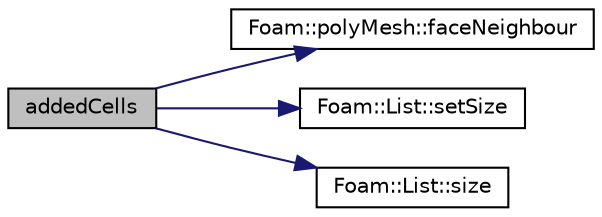 digraph "addedCells"
{
  bgcolor="transparent";
  edge [fontname="Helvetica",fontsize="10",labelfontname="Helvetica",labelfontsize="10"];
  node [fontname="Helvetica",fontsize="10",shape=record];
  rankdir="LR";
  Node1096 [label="addedCells",height=0.2,width=0.4,color="black", fillcolor="grey75", style="filled", fontcolor="black"];
  Node1096 -> Node1097 [color="midnightblue",fontsize="10",style="solid",fontname="Helvetica"];
  Node1097 [label="Foam::polyMesh::faceNeighbour",height=0.2,width=0.4,color="black",URL="$a28565.html#a9fb57b52c700ed61f09ada65412d13e3",tooltip="Return face neighbour. "];
  Node1096 -> Node1098 [color="midnightblue",fontsize="10",style="solid",fontname="Helvetica"];
  Node1098 [label="Foam::List::setSize",height=0.2,width=0.4,color="black",URL="$a26833.html#aedb985ffeaf1bdbfeccc2a8730405703",tooltip="Reset size of List. "];
  Node1096 -> Node1099 [color="midnightblue",fontsize="10",style="solid",fontname="Helvetica"];
  Node1099 [label="Foam::List::size",height=0.2,width=0.4,color="black",URL="$a26833.html#a8a5f6fa29bd4b500caf186f60245b384",tooltip="Override size to be inconsistent with allocated storage. "];
}
